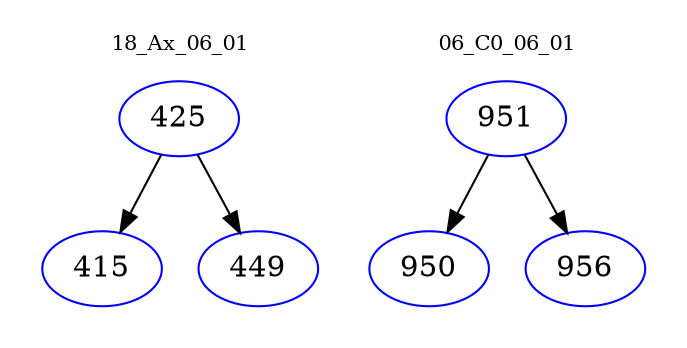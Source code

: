 digraph{
subgraph cluster_0 {
color = white
label = "18_Ax_06_01";
fontsize=10;
T0_425 [label="425", color="blue"]
T0_425 -> T0_415 [color="black"]
T0_415 [label="415", color="blue"]
T0_425 -> T0_449 [color="black"]
T0_449 [label="449", color="blue"]
}
subgraph cluster_1 {
color = white
label = "06_C0_06_01";
fontsize=10;
T1_951 [label="951", color="blue"]
T1_951 -> T1_950 [color="black"]
T1_950 [label="950", color="blue"]
T1_951 -> T1_956 [color="black"]
T1_956 [label="956", color="blue"]
}
}
